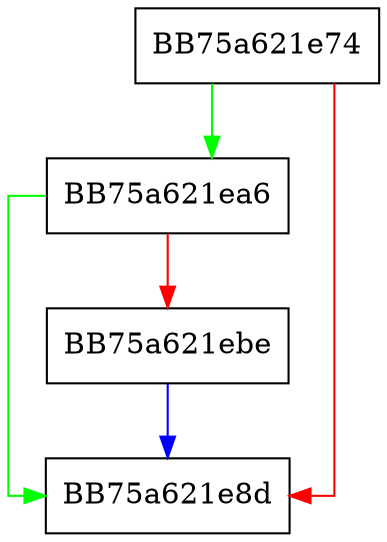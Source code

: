 digraph IsDisabled {
  node [shape="box"];
  graph [splines=ortho];
  BB75a621e74 -> BB75a621ea6 [color="green"];
  BB75a621e74 -> BB75a621e8d [color="red"];
  BB75a621ea6 -> BB75a621e8d [color="green"];
  BB75a621ea6 -> BB75a621ebe [color="red"];
  BB75a621ebe -> BB75a621e8d [color="blue"];
}